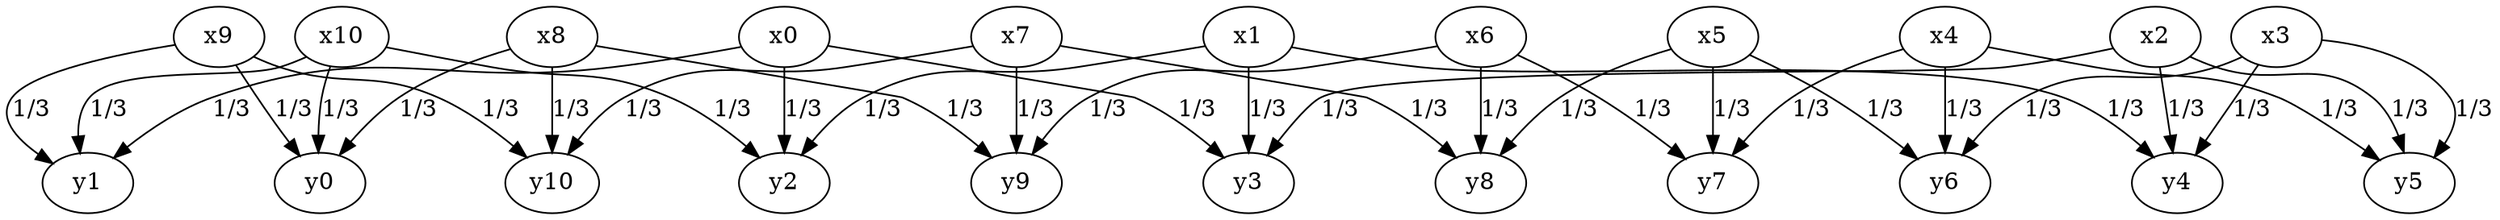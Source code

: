 digraph channel {
    x0 -> y1, y2, y3 [ label = "1/3" ];
    x1 -> y2, y3, y4 [ label = "1/3"];
    x2 -> y3, y4, y5 [ label = "1/3"];
    x3 -> y4, y5, y6 [ label = "1/3" ];
    x4 -> y5, y6, y7 [ label = "1/3" ];
    x5 -> y6, y7, y8 [ label = "1/3" ];
    x6 -> y7, y8, y9 [ label = "1/3" ];
    x7 -> y8, y9, y10 [ label = "1/3" ];
    x8 -> y9, y10, y0 [ label = "1/3" ];
    x9 -> y10, y0, y1 [ label = "1/3" ];
    x10 -> y0, y1, y2 [ label = "1/3" ];
}
